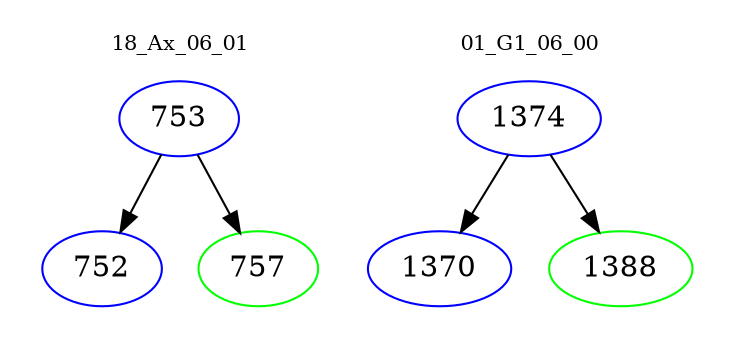 digraph{
subgraph cluster_0 {
color = white
label = "18_Ax_06_01";
fontsize=10;
T0_753 [label="753", color="blue"]
T0_753 -> T0_752 [color="black"]
T0_752 [label="752", color="blue"]
T0_753 -> T0_757 [color="black"]
T0_757 [label="757", color="green"]
}
subgraph cluster_1 {
color = white
label = "01_G1_06_00";
fontsize=10;
T1_1374 [label="1374", color="blue"]
T1_1374 -> T1_1370 [color="black"]
T1_1370 [label="1370", color="blue"]
T1_1374 -> T1_1388 [color="black"]
T1_1388 [label="1388", color="green"]
}
}
